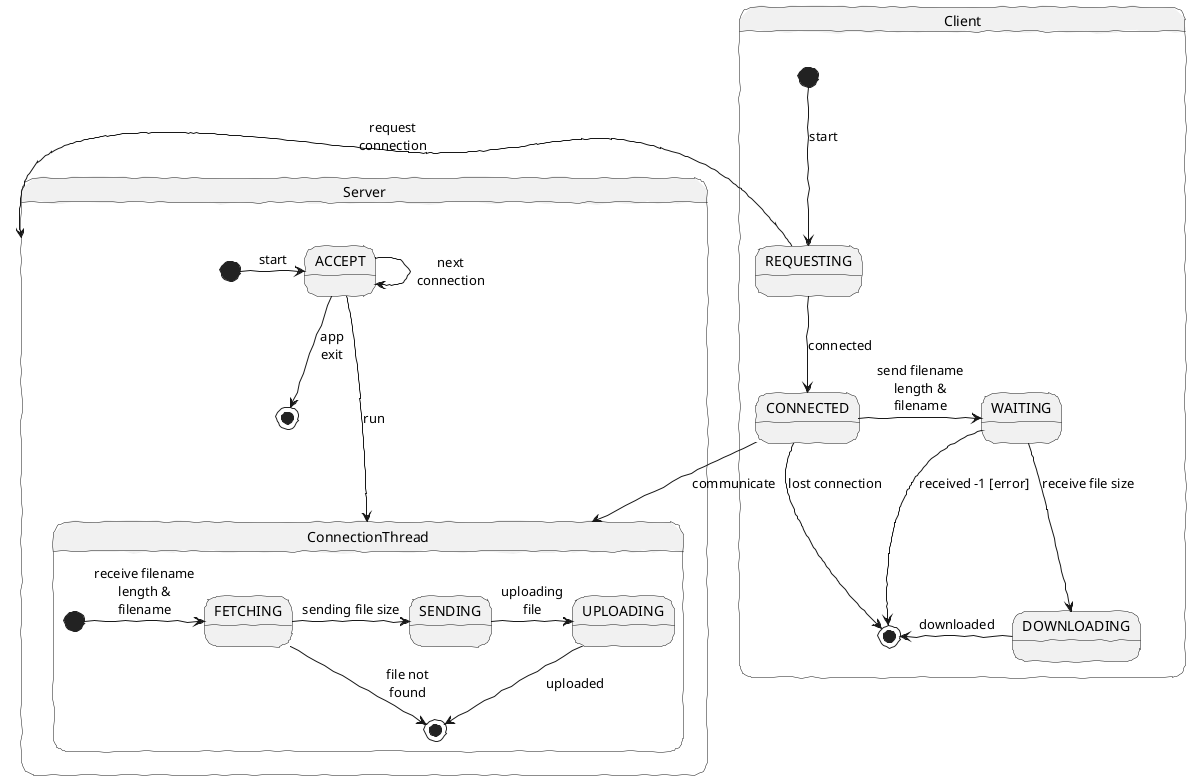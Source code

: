 @startuml

'http://plantuml.com/skinparam.html'
skinparam handwritten true
skinparam monochrome false
skinparam defaultFontName FG Virgil
skinparam shadowing false

state Server {
    [*] -> ACCEPT : start
    ACCEPT -> ACCEPT : next\nconnection
    ACCEPT --> [*] : app\nexit
    ACCEPT ---> ConnectionThread : run
}

state ConnectionThread {
    [*] -> FETCHING : receive filename\nlength &\nfilename
    FETCHING -> SENDING : sending file size
    FETCHING --> [*] : file not\nfound
    SENDING -> UPLOADING : uploading\nfile
    UPLOADING --> [*] : uploaded
}

state Client {
    [*] --> REQUESTING : start
    REQUESTING -> Server : request\nconnection
    REQUESTING --> CONNECTED : connected
    CONNECTED -> ConnectionThread : communicate
    CONNECTED -> WAITING : send filename\nlength &\nfilename
    CONNECTED --> [*] : lost connection
    WAITING --> DOWNLOADING : receive file size
    WAITING --> [*] : received -1 [error]
    DOWNLOADING -> [*] : downloaded
}

@enduml